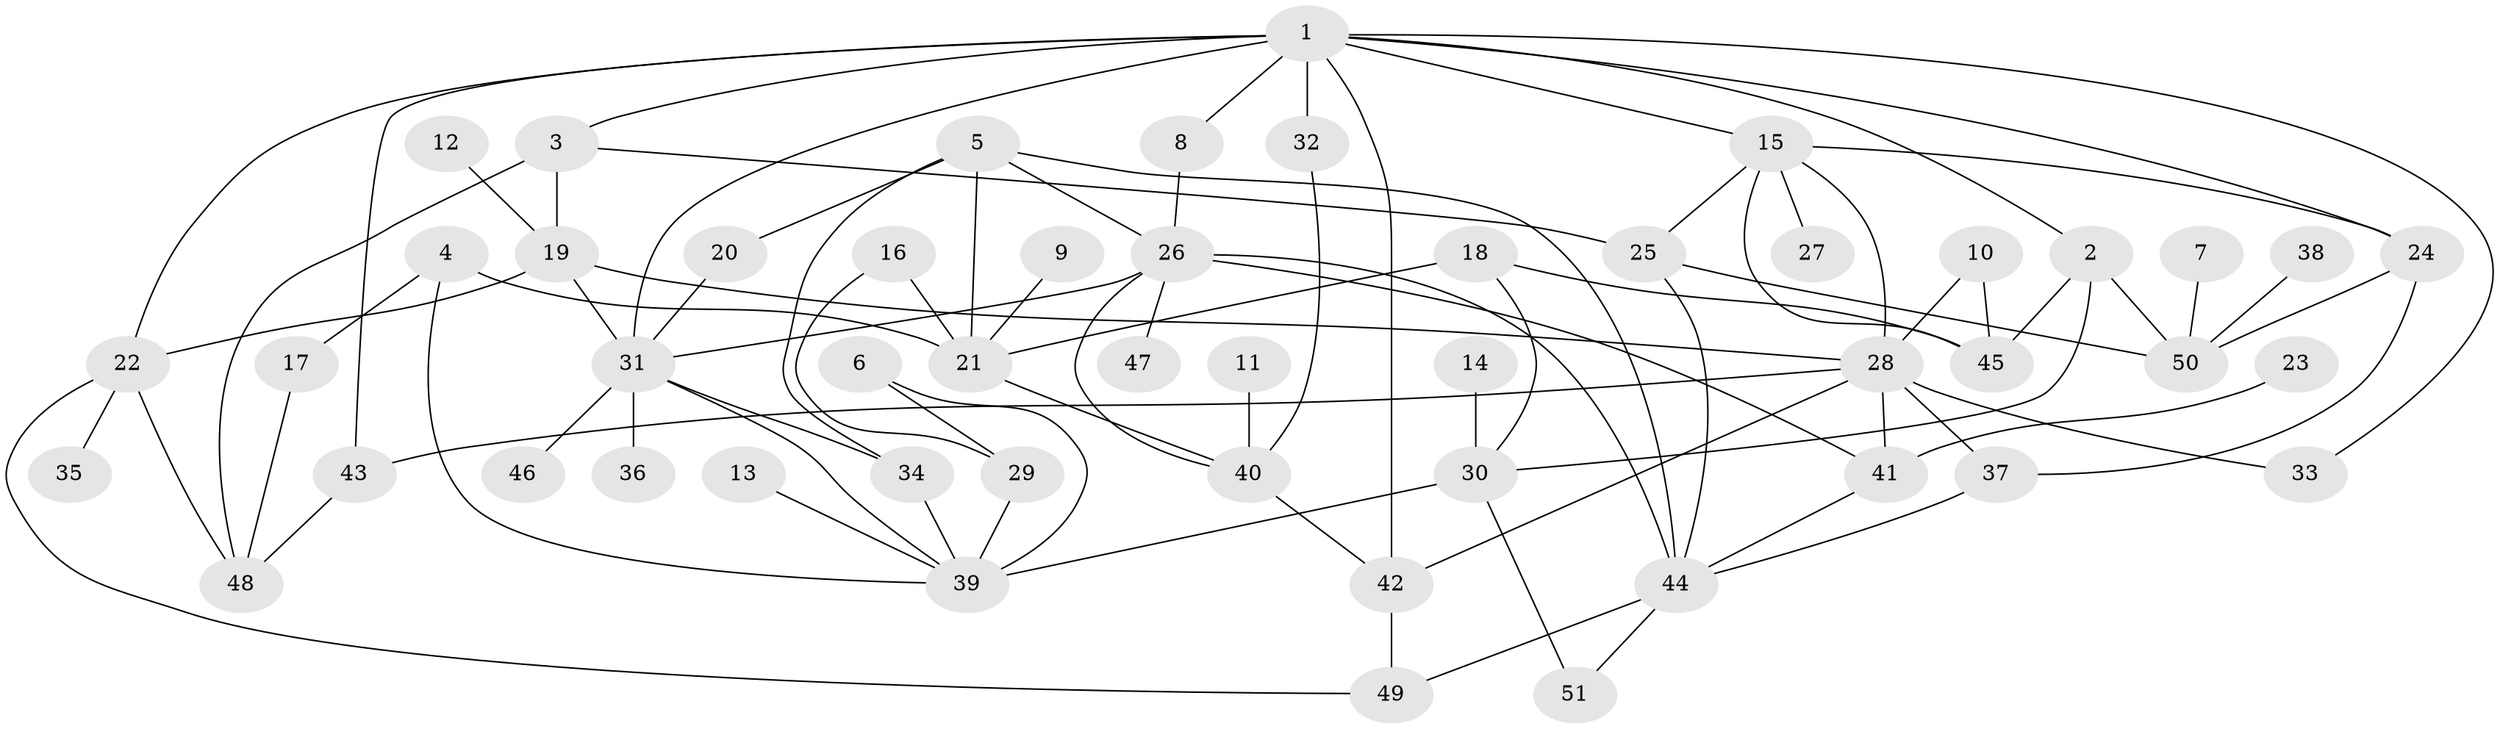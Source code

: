 // original degree distribution, {5: 0.08823529411764706, 3: 0.17647058823529413, 8: 0.00980392156862745, 4: 0.12745098039215685, 7: 0.0196078431372549, 1: 0.2549019607843137, 2: 0.29411764705882354, 9: 0.00980392156862745, 6: 0.0196078431372549}
// Generated by graph-tools (version 1.1) at 2025/49/03/09/25 03:49:23]
// undirected, 51 vertices, 87 edges
graph export_dot {
graph [start="1"]
  node [color=gray90,style=filled];
  1;
  2;
  3;
  4;
  5;
  6;
  7;
  8;
  9;
  10;
  11;
  12;
  13;
  14;
  15;
  16;
  17;
  18;
  19;
  20;
  21;
  22;
  23;
  24;
  25;
  26;
  27;
  28;
  29;
  30;
  31;
  32;
  33;
  34;
  35;
  36;
  37;
  38;
  39;
  40;
  41;
  42;
  43;
  44;
  45;
  46;
  47;
  48;
  49;
  50;
  51;
  1 -- 2 [weight=1.0];
  1 -- 3 [weight=1.0];
  1 -- 8 [weight=1.0];
  1 -- 15 [weight=1.0];
  1 -- 22 [weight=1.0];
  1 -- 24 [weight=1.0];
  1 -- 31 [weight=1.0];
  1 -- 32 [weight=1.0];
  1 -- 33 [weight=1.0];
  1 -- 42 [weight=1.0];
  1 -- 43 [weight=1.0];
  2 -- 30 [weight=1.0];
  2 -- 45 [weight=1.0];
  2 -- 50 [weight=1.0];
  3 -- 19 [weight=1.0];
  3 -- 25 [weight=1.0];
  3 -- 48 [weight=1.0];
  4 -- 17 [weight=1.0];
  4 -- 21 [weight=1.0];
  4 -- 39 [weight=1.0];
  5 -- 20 [weight=1.0];
  5 -- 21 [weight=1.0];
  5 -- 26 [weight=1.0];
  5 -- 34 [weight=1.0];
  5 -- 44 [weight=1.0];
  6 -- 29 [weight=1.0];
  6 -- 39 [weight=1.0];
  7 -- 50 [weight=1.0];
  8 -- 26 [weight=1.0];
  9 -- 21 [weight=1.0];
  10 -- 28 [weight=1.0];
  10 -- 45 [weight=1.0];
  11 -- 40 [weight=2.0];
  12 -- 19 [weight=1.0];
  13 -- 39 [weight=1.0];
  14 -- 30 [weight=1.0];
  15 -- 24 [weight=1.0];
  15 -- 25 [weight=1.0];
  15 -- 27 [weight=1.0];
  15 -- 28 [weight=1.0];
  15 -- 45 [weight=1.0];
  16 -- 21 [weight=1.0];
  16 -- 29 [weight=1.0];
  17 -- 48 [weight=1.0];
  18 -- 21 [weight=1.0];
  18 -- 30 [weight=1.0];
  18 -- 45 [weight=1.0];
  19 -- 22 [weight=1.0];
  19 -- 28 [weight=1.0];
  19 -- 31 [weight=1.0];
  20 -- 31 [weight=1.0];
  21 -- 40 [weight=1.0];
  22 -- 35 [weight=1.0];
  22 -- 48 [weight=1.0];
  22 -- 49 [weight=1.0];
  23 -- 41 [weight=1.0];
  24 -- 37 [weight=1.0];
  24 -- 50 [weight=1.0];
  25 -- 44 [weight=1.0];
  25 -- 50 [weight=1.0];
  26 -- 31 [weight=1.0];
  26 -- 40 [weight=1.0];
  26 -- 41 [weight=1.0];
  26 -- 44 [weight=1.0];
  26 -- 47 [weight=1.0];
  28 -- 33 [weight=1.0];
  28 -- 37 [weight=1.0];
  28 -- 41 [weight=1.0];
  28 -- 42 [weight=1.0];
  28 -- 43 [weight=1.0];
  29 -- 39 [weight=1.0];
  30 -- 39 [weight=2.0];
  30 -- 51 [weight=1.0];
  31 -- 34 [weight=1.0];
  31 -- 36 [weight=1.0];
  31 -- 39 [weight=1.0];
  31 -- 46 [weight=1.0];
  32 -- 40 [weight=1.0];
  34 -- 39 [weight=1.0];
  37 -- 44 [weight=1.0];
  38 -- 50 [weight=1.0];
  40 -- 42 [weight=1.0];
  41 -- 44 [weight=1.0];
  42 -- 49 [weight=1.0];
  43 -- 48 [weight=1.0];
  44 -- 49 [weight=1.0];
  44 -- 51 [weight=1.0];
}
